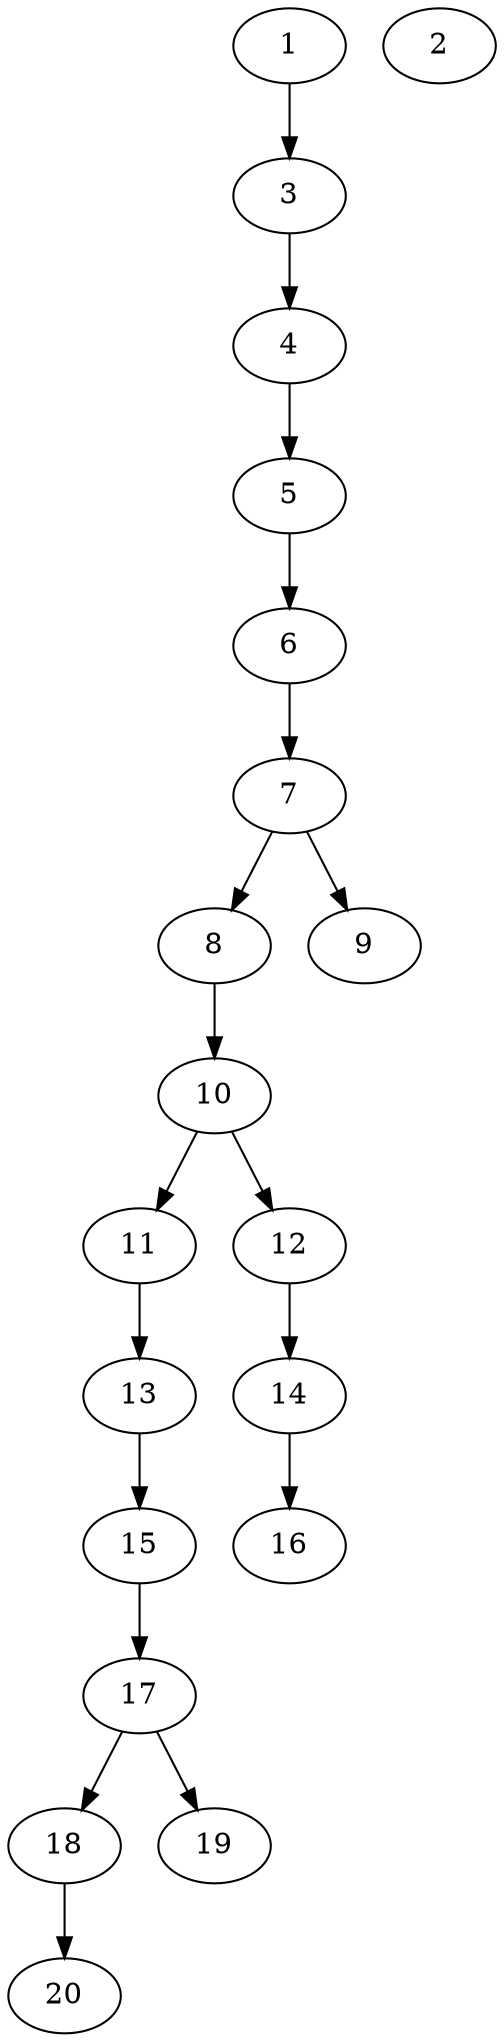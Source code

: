 // DAG automatically generated by daggen at Thu Oct  3 13:58:42 2019
// ./daggen --dot -n 20 --ccr 0.4 --fat 0.3 --regular 0.9 --density 0.5 --mindata 5242880 --maxdata 52428800 
digraph G {
  1 [size="32268800", alpha="0.07", expect_size="12907520"] 
  1 -> 3 [size ="12907520"]
  2 [size="28003840", alpha="0.09", expect_size="11201536"] 
  3 [size="126402560", alpha="0.20", expect_size="50561024"] 
  3 -> 4 [size ="50561024"]
  4 [size="87001600", alpha="0.13", expect_size="34800640"] 
  4 -> 5 [size ="34800640"]
  5 [size="43714560", alpha="0.09", expect_size="17485824"] 
  5 -> 6 [size ="17485824"]
  6 [size="30812160", alpha="0.19", expect_size="12324864"] 
  6 -> 7 [size ="12324864"]
  7 [size="49006080", alpha="0.04", expect_size="19602432"] 
  7 -> 8 [size ="19602432"]
  7 -> 9 [size ="19602432"]
  8 [size="86725120", alpha="0.18", expect_size="34690048"] 
  8 -> 10 [size ="34690048"]
  9 [size="93350400", alpha="0.14", expect_size="37340160"] 
  10 [size="87229440", alpha="0.14", expect_size="34891776"] 
  10 -> 11 [size ="34891776"]
  10 -> 12 [size ="34891776"]
  11 [size="72028160", alpha="0.05", expect_size="28811264"] 
  11 -> 13 [size ="28811264"]
  12 [size="112140800", alpha="0.16", expect_size="44856320"] 
  12 -> 14 [size ="44856320"]
  13 [size="48276480", alpha="0.00", expect_size="19310592"] 
  13 -> 15 [size ="19310592"]
  14 [size="48253440", alpha="0.04", expect_size="19301376"] 
  14 -> 16 [size ="19301376"]
  15 [size="124111360", alpha="0.06", expect_size="49644544"] 
  15 -> 17 [size ="49644544"]
  16 [size="58086400", alpha="0.14", expect_size="23234560"] 
  17 [size="54108160", alpha="0.03", expect_size="21643264"] 
  17 -> 18 [size ="21643264"]
  17 -> 19 [size ="21643264"]
  18 [size="77662720", alpha="0.19", expect_size="31065088"] 
  18 -> 20 [size ="31065088"]
  19 [size="67502080", alpha="0.13", expect_size="27000832"] 
  20 [size="30604800", alpha="0.15", expect_size="12241920"] 
}
